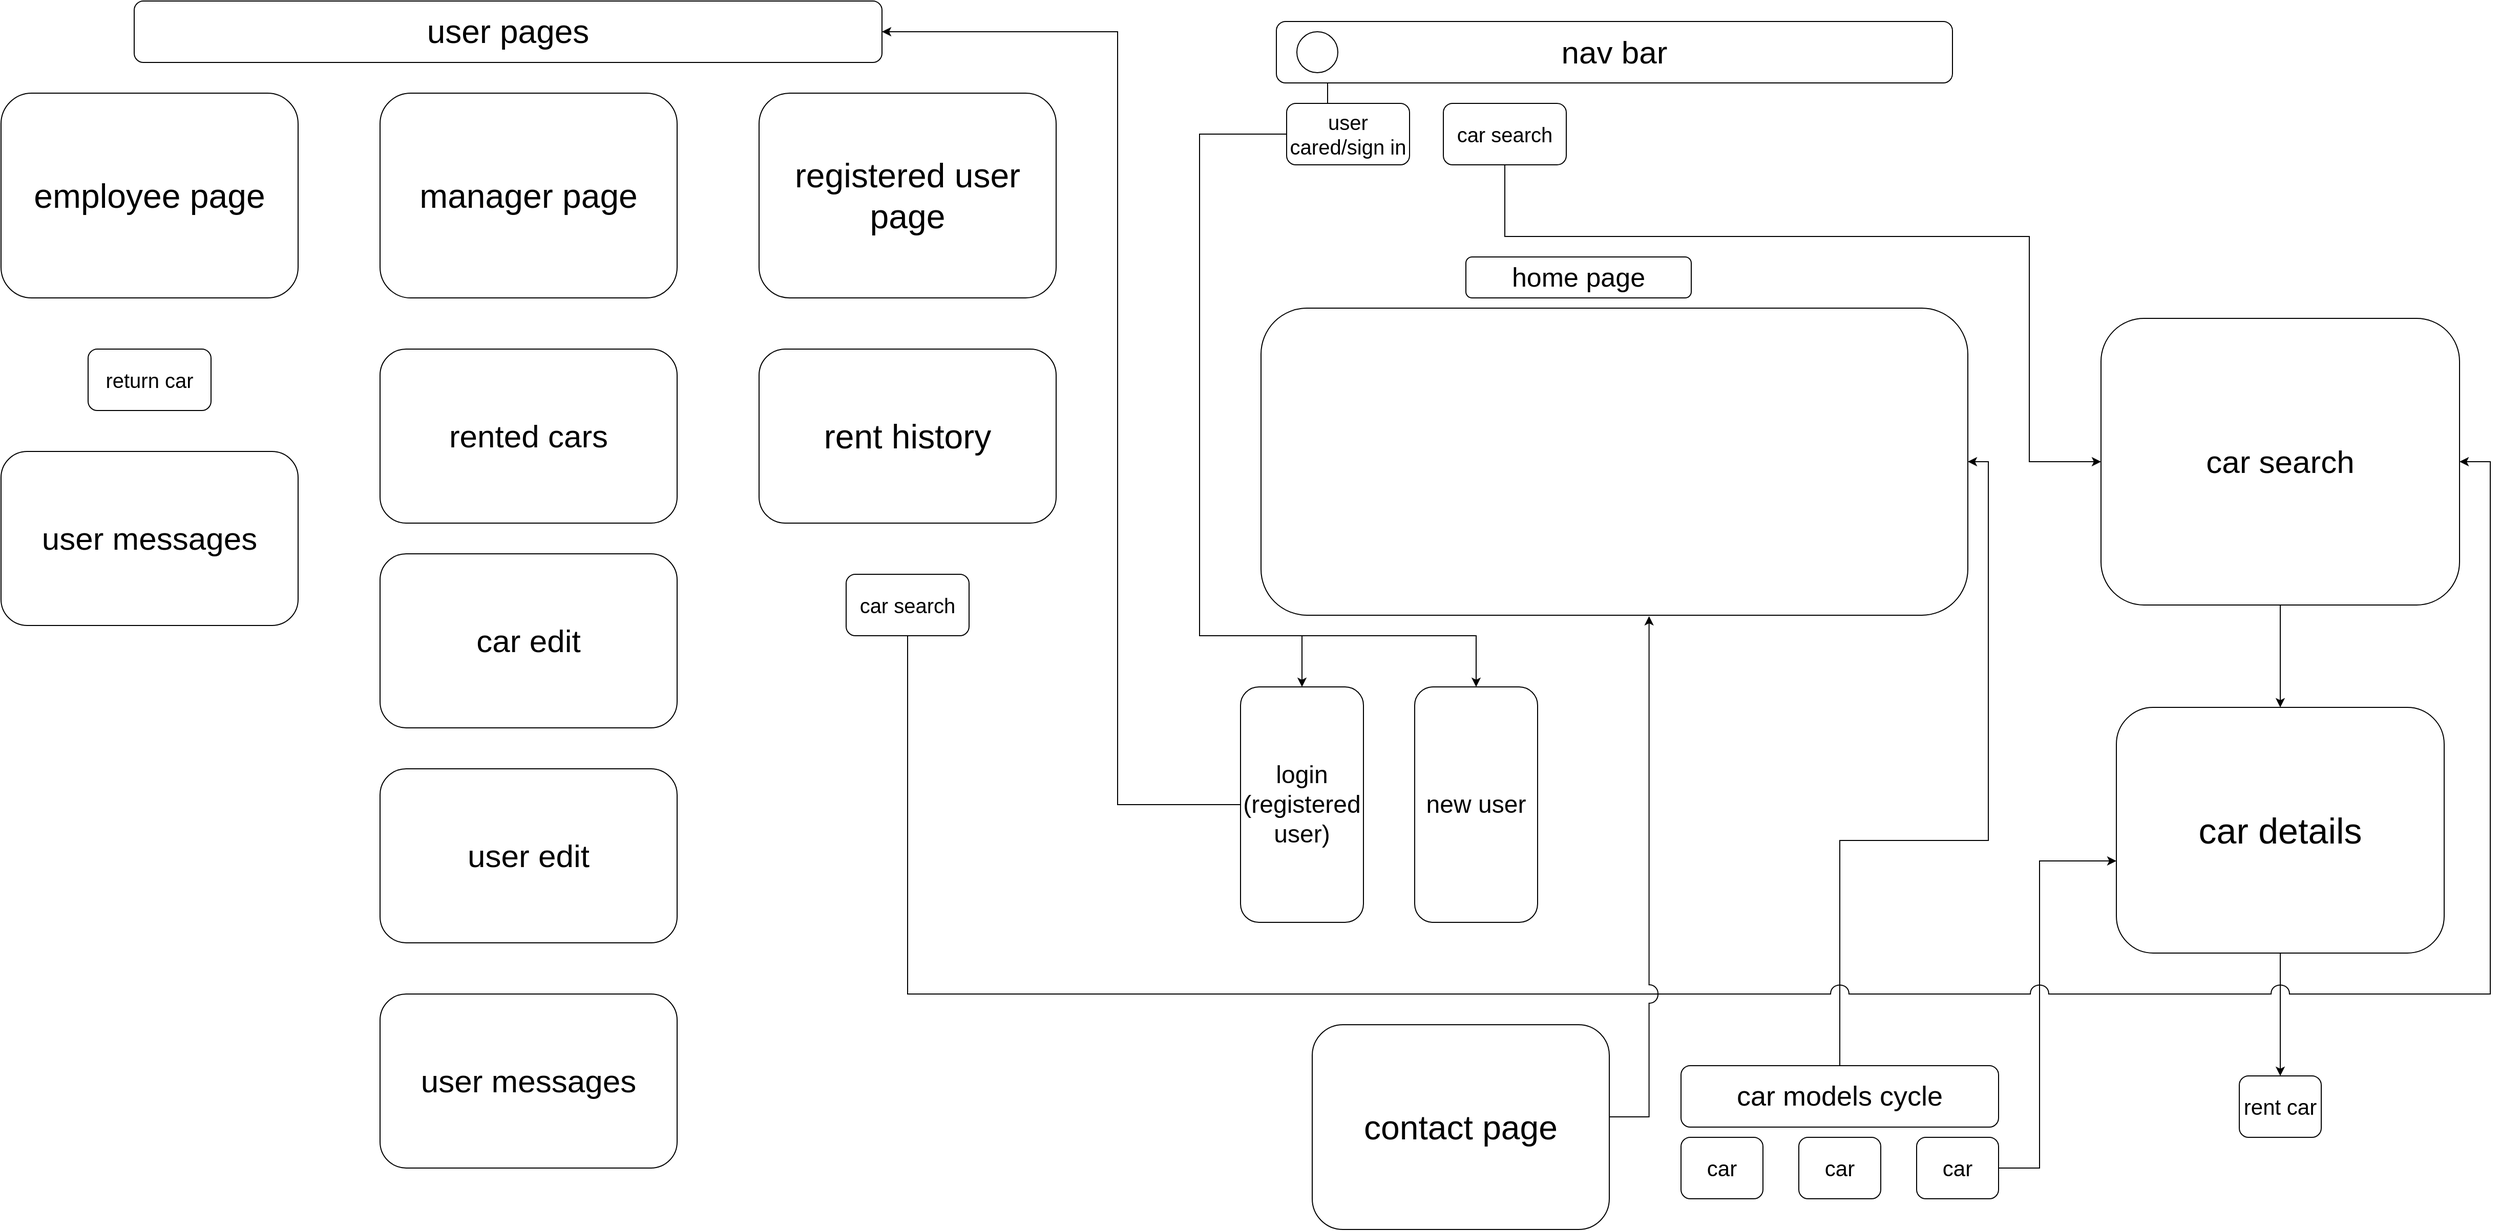 <mxfile version="13.9.9" type="device"><diagram id="A27IJ4QzpbYepHJrbvEB" name="Page-1"><mxGraphModel dx="3730" dy="2383" grid="1" gridSize="10" guides="1" tooltips="1" connect="1" arrows="1" fold="1" page="1" pageScale="1" pageWidth="827" pageHeight="1169" math="0" shadow="0"><root><mxCell id="0"/><mxCell id="1" parent="0"/><mxCell id="83BUzjQZXIF1ITK3WJF2-5" value="" style="rounded=1;whiteSpace=wrap;html=1;align=center;" vertex="1" parent="1"><mxGeometry x="180" y="-270" width="690" height="300" as="geometry"/></mxCell><mxCell id="83BUzjQZXIF1ITK3WJF2-42" style="edgeStyle=orthogonalEdgeStyle;rounded=0;jumpStyle=arc;jumpSize=18;orthogonalLoop=1;jettySize=auto;html=1;entryX=1;entryY=0.5;entryDx=0;entryDy=0;" edge="1" parent="1" source="83BUzjQZXIF1ITK3WJF2-6" target="83BUzjQZXIF1ITK3WJF2-41"><mxGeometry relative="1" as="geometry"><Array as="points"><mxPoint x="40" y="215"/><mxPoint x="40" y="-540"/></Array></mxGeometry></mxCell><mxCell id="83BUzjQZXIF1ITK3WJF2-6" value="&lt;font style=&quot;font-size: 24px&quot;&gt;login (registered user)&lt;/font&gt;" style="rounded=1;whiteSpace=wrap;html=1;" vertex="1" parent="1"><mxGeometry x="160" y="100" width="120" height="230" as="geometry"/></mxCell><mxCell id="83BUzjQZXIF1ITK3WJF2-8" value="&lt;font style=&quot;font-size: 24px&quot;&gt;new user&lt;/font&gt;" style="rounded=1;whiteSpace=wrap;html=1;" vertex="1" parent="1"><mxGeometry x="330" y="100" width="120" height="230" as="geometry"/></mxCell><mxCell id="83BUzjQZXIF1ITK3WJF2-20" style="edgeStyle=orthogonalEdgeStyle;rounded=0;orthogonalLoop=1;jettySize=auto;html=1;entryX=0.069;entryY=0.989;entryDx=0;entryDy=0;entryPerimeter=0;" edge="1" parent="1" target="83BUzjQZXIF1ITK3WJF2-14"><mxGeometry relative="1" as="geometry"><mxPoint x="245" y="-470" as="sourcePoint"/><Array as="points"><mxPoint x="245" y="-500"/><mxPoint x="241" y="-500"/></Array></mxGeometry></mxCell><mxCell id="83BUzjQZXIF1ITK3WJF2-38" style="edgeStyle=orthogonalEdgeStyle;rounded=0;jumpStyle=arc;jumpSize=18;orthogonalLoop=1;jettySize=auto;html=1;entryX=0.5;entryY=0;entryDx=0;entryDy=0;" edge="1" parent="1" source="83BUzjQZXIF1ITK3WJF2-12" target="83BUzjQZXIF1ITK3WJF2-6"><mxGeometry relative="1" as="geometry"><Array as="points"><mxPoint x="120" y="-440"/><mxPoint x="120" y="50"/><mxPoint x="220" y="50"/></Array></mxGeometry></mxCell><mxCell id="83BUzjQZXIF1ITK3WJF2-39" style="edgeStyle=orthogonalEdgeStyle;rounded=0;jumpStyle=arc;jumpSize=18;orthogonalLoop=1;jettySize=auto;html=1;entryX=0.5;entryY=0;entryDx=0;entryDy=0;" edge="1" parent="1" source="83BUzjQZXIF1ITK3WJF2-12" target="83BUzjQZXIF1ITK3WJF2-8"><mxGeometry relative="1" as="geometry"><Array as="points"><mxPoint x="120" y="-440"/><mxPoint x="120" y="50"/><mxPoint x="390" y="50"/></Array></mxGeometry></mxCell><mxCell id="83BUzjQZXIF1ITK3WJF2-12" value="&lt;font style=&quot;font-size: 20px&quot;&gt;user cared/sign in&lt;/font&gt;" style="rounded=1;whiteSpace=wrap;html=1;" vertex="1" parent="1"><mxGeometry x="205" y="-470" width="120" height="60" as="geometry"/></mxCell><mxCell id="83BUzjQZXIF1ITK3WJF2-13" value="&lt;font style=&quot;font-size: 26px&quot;&gt;home page&lt;/font&gt;" style="rounded=1;whiteSpace=wrap;html=1;" vertex="1" parent="1"><mxGeometry x="380" y="-320" width="220" height="40" as="geometry"/></mxCell><mxCell id="83BUzjQZXIF1ITK3WJF2-14" value="&lt;font style=&quot;font-size: 31px&quot;&gt;nav bar&lt;/font&gt;" style="rounded=1;whiteSpace=wrap;html=1;" vertex="1" parent="1"><mxGeometry x="195" y="-550" width="660" height="60" as="geometry"/></mxCell><mxCell id="83BUzjQZXIF1ITK3WJF2-16" style="edgeStyle=orthogonalEdgeStyle;rounded=0;orthogonalLoop=1;jettySize=auto;html=1;entryX=1;entryY=0.5;entryDx=0;entryDy=0;" edge="1" parent="1" source="83BUzjQZXIF1ITK3WJF2-15" target="83BUzjQZXIF1ITK3WJF2-5"><mxGeometry relative="1" as="geometry"/></mxCell><mxCell id="83BUzjQZXIF1ITK3WJF2-15" value="&lt;font style=&quot;font-size: 27px&quot;&gt;car models cycle&lt;/font&gt;" style="rounded=1;whiteSpace=wrap;html=1;" vertex="1" parent="1"><mxGeometry x="590" y="470" width="310" height="60" as="geometry"/></mxCell><mxCell id="83BUzjQZXIF1ITK3WJF2-17" value="&lt;font style=&quot;font-size: 21px&quot;&gt;car&lt;/font&gt;" style="rounded=1;whiteSpace=wrap;html=1;" vertex="1" parent="1"><mxGeometry x="590" y="540" width="80" height="60" as="geometry"/></mxCell><mxCell id="83BUzjQZXIF1ITK3WJF2-18" value="&lt;font style=&quot;font-size: 21px&quot;&gt;car&lt;/font&gt;" style="rounded=1;whiteSpace=wrap;html=1;" vertex="1" parent="1"><mxGeometry x="705" y="540" width="80" height="60" as="geometry"/></mxCell><mxCell id="83BUzjQZXIF1ITK3WJF2-27" style="edgeStyle=orthogonalEdgeStyle;rounded=0;orthogonalLoop=1;jettySize=auto;html=1;" edge="1" parent="1" source="83BUzjQZXIF1ITK3WJF2-19" target="83BUzjQZXIF1ITK3WJF2-25"><mxGeometry relative="1" as="geometry"><Array as="points"><mxPoint x="940" y="570"/><mxPoint x="940" y="270"/></Array></mxGeometry></mxCell><mxCell id="83BUzjQZXIF1ITK3WJF2-19" value="&lt;font style=&quot;font-size: 21px&quot;&gt;car&lt;/font&gt;" style="rounded=1;whiteSpace=wrap;html=1;" vertex="1" parent="1"><mxGeometry x="820" y="540" width="80" height="60" as="geometry"/></mxCell><mxCell id="83BUzjQZXIF1ITK3WJF2-21" value="" style="ellipse;whiteSpace=wrap;html=1;aspect=fixed;" vertex="1" parent="1"><mxGeometry x="215" y="-540" width="40" height="40" as="geometry"/></mxCell><mxCell id="83BUzjQZXIF1ITK3WJF2-24" style="edgeStyle=orthogonalEdgeStyle;rounded=0;orthogonalLoop=1;jettySize=auto;html=1;entryX=0;entryY=0.5;entryDx=0;entryDy=0;" edge="1" parent="1" source="83BUzjQZXIF1ITK3WJF2-22" target="83BUzjQZXIF1ITK3WJF2-23"><mxGeometry relative="1" as="geometry"><Array as="points"><mxPoint x="418" y="-340"/><mxPoint x="930" y="-340"/><mxPoint x="930" y="-120"/></Array></mxGeometry></mxCell><mxCell id="83BUzjQZXIF1ITK3WJF2-22" value="&lt;font style=&quot;font-size: 20px&quot;&gt;car search&lt;/font&gt;" style="rounded=1;whiteSpace=wrap;html=1;" vertex="1" parent="1"><mxGeometry x="358" y="-470" width="120" height="60" as="geometry"/></mxCell><mxCell id="83BUzjQZXIF1ITK3WJF2-26" style="edgeStyle=orthogonalEdgeStyle;rounded=0;orthogonalLoop=1;jettySize=auto;html=1;" edge="1" parent="1" source="83BUzjQZXIF1ITK3WJF2-23" target="83BUzjQZXIF1ITK3WJF2-25"><mxGeometry relative="1" as="geometry"/></mxCell><mxCell id="83BUzjQZXIF1ITK3WJF2-23" value="&lt;font style=&quot;font-size: 31px&quot;&gt;car search&lt;/font&gt;" style="rounded=1;whiteSpace=wrap;html=1;" vertex="1" parent="1"><mxGeometry x="1000" y="-260" width="350" height="280" as="geometry"/></mxCell><mxCell id="83BUzjQZXIF1ITK3WJF2-37" style="edgeStyle=orthogonalEdgeStyle;rounded=0;orthogonalLoop=1;jettySize=auto;html=1;jumpStyle=arc;" edge="1" parent="1" source="83BUzjQZXIF1ITK3WJF2-25" target="83BUzjQZXIF1ITK3WJF2-36"><mxGeometry relative="1" as="geometry"/></mxCell><mxCell id="83BUzjQZXIF1ITK3WJF2-25" value="&lt;font style=&quot;font-size: 35px&quot;&gt;car details&lt;/font&gt;" style="rounded=1;whiteSpace=wrap;html=1;" vertex="1" parent="1"><mxGeometry x="1015" y="120" width="320" height="240" as="geometry"/></mxCell><mxCell id="83BUzjQZXIF1ITK3WJF2-28" value="&lt;font style=&quot;font-size: 33px&quot;&gt;registered user page&lt;/font&gt;" style="rounded=1;whiteSpace=wrap;html=1;" vertex="1" parent="1"><mxGeometry x="-310" y="-480" width="290" height="200" as="geometry"/></mxCell><mxCell id="83BUzjQZXIF1ITK3WJF2-29" value="&lt;font style=&quot;font-size: 33px&quot;&gt;manager page&lt;/font&gt;" style="rounded=1;whiteSpace=wrap;html=1;" vertex="1" parent="1"><mxGeometry x="-680" y="-480" width="290" height="200" as="geometry"/></mxCell><mxCell id="83BUzjQZXIF1ITK3WJF2-30" value="&lt;font style=&quot;font-size: 33px&quot;&gt;employee page&lt;/font&gt;" style="rounded=1;whiteSpace=wrap;html=1;" vertex="1" parent="1"><mxGeometry x="-1050" y="-480" width="290" height="200" as="geometry"/></mxCell><mxCell id="83BUzjQZXIF1ITK3WJF2-32" value="&lt;font style=&quot;font-size: 33px&quot;&gt;rent history&lt;/font&gt;" style="rounded=1;whiteSpace=wrap;html=1;" vertex="1" parent="1"><mxGeometry x="-310" y="-230" width="290" height="170" as="geometry"/></mxCell><mxCell id="83BUzjQZXIF1ITK3WJF2-34" style="edgeStyle=orthogonalEdgeStyle;rounded=0;orthogonalLoop=1;jettySize=auto;html=1;entryX=1;entryY=0.5;entryDx=0;entryDy=0;jumpStyle=arc;jumpSize=18;" edge="1" parent="1" source="83BUzjQZXIF1ITK3WJF2-33" target="83BUzjQZXIF1ITK3WJF2-23"><mxGeometry relative="1" as="geometry"><Array as="points"><mxPoint x="-165" y="400"/><mxPoint x="1380" y="400"/><mxPoint x="1380" y="-120"/></Array></mxGeometry></mxCell><mxCell id="83BUzjQZXIF1ITK3WJF2-33" value="&lt;font style=&quot;font-size: 20px&quot;&gt;car search&lt;/font&gt;" style="rounded=1;whiteSpace=wrap;html=1;" vertex="1" parent="1"><mxGeometry x="-225" y="-10" width="120" height="60" as="geometry"/></mxCell><mxCell id="83BUzjQZXIF1ITK3WJF2-36" value="&lt;font style=&quot;font-size: 21px&quot;&gt;rent car&lt;/font&gt;" style="rounded=1;whiteSpace=wrap;html=1;" vertex="1" parent="1"><mxGeometry x="1135" y="480" width="80" height="60" as="geometry"/></mxCell><mxCell id="83BUzjQZXIF1ITK3WJF2-41" value="&lt;font style=&quot;font-size: 32px&quot;&gt;user pages&lt;/font&gt;" style="rounded=1;whiteSpace=wrap;html=1;" vertex="1" parent="1"><mxGeometry x="-920" y="-570" width="730" height="60" as="geometry"/></mxCell><mxCell id="83BUzjQZXIF1ITK3WJF2-43" value="&lt;font style=&quot;font-size: 20px&quot;&gt;return car&lt;/font&gt;" style="rounded=1;whiteSpace=wrap;html=1;" vertex="1" parent="1"><mxGeometry x="-965" y="-230" width="120" height="60" as="geometry"/></mxCell><mxCell id="83BUzjQZXIF1ITK3WJF2-44" value="&lt;font style=&quot;font-size: 31px&quot;&gt;rented cars&lt;/font&gt;" style="rounded=1;whiteSpace=wrap;html=1;" vertex="1" parent="1"><mxGeometry x="-680" y="-230" width="290" height="170" as="geometry"/></mxCell><mxCell id="83BUzjQZXIF1ITK3WJF2-45" value="&lt;font style=&quot;font-size: 31px&quot;&gt;car edit&lt;/font&gt;" style="rounded=1;whiteSpace=wrap;html=1;" vertex="1" parent="1"><mxGeometry x="-680" y="-30" width="290" height="170" as="geometry"/></mxCell><mxCell id="83BUzjQZXIF1ITK3WJF2-46" value="&lt;font style=&quot;font-size: 31px&quot;&gt;user edit&lt;/font&gt;" style="rounded=1;whiteSpace=wrap;html=1;" vertex="1" parent="1"><mxGeometry x="-680" y="180" width="290" height="170" as="geometry"/></mxCell><mxCell id="83BUzjQZXIF1ITK3WJF2-49" style="edgeStyle=orthogonalEdgeStyle;rounded=0;jumpStyle=arc;jumpSize=18;orthogonalLoop=1;jettySize=auto;html=1;entryX=0.549;entryY=1.003;entryDx=0;entryDy=0;entryPerimeter=0;" edge="1" parent="1" source="83BUzjQZXIF1ITK3WJF2-48" target="83BUzjQZXIF1ITK3WJF2-5"><mxGeometry relative="1" as="geometry"><Array as="points"><mxPoint x="559" y="520"/></Array></mxGeometry></mxCell><mxCell id="83BUzjQZXIF1ITK3WJF2-48" value="&lt;font style=&quot;font-size: 33px&quot;&gt;contact page&lt;/font&gt;" style="rounded=1;whiteSpace=wrap;html=1;" vertex="1" parent="1"><mxGeometry x="230" y="430" width="290" height="200" as="geometry"/></mxCell><mxCell id="83BUzjQZXIF1ITK3WJF2-50" value="&lt;font style=&quot;font-size: 31px&quot;&gt;user messages&lt;/font&gt;" style="rounded=1;whiteSpace=wrap;html=1;" vertex="1" parent="1"><mxGeometry x="-1050" y="-130" width="290" height="170" as="geometry"/></mxCell><mxCell id="83BUzjQZXIF1ITK3WJF2-51" value="&lt;font style=&quot;font-size: 31px&quot;&gt;user messages&lt;/font&gt;" style="rounded=1;whiteSpace=wrap;html=1;" vertex="1" parent="1"><mxGeometry x="-680" y="400" width="290" height="170" as="geometry"/></mxCell></root></mxGraphModel></diagram></mxfile>